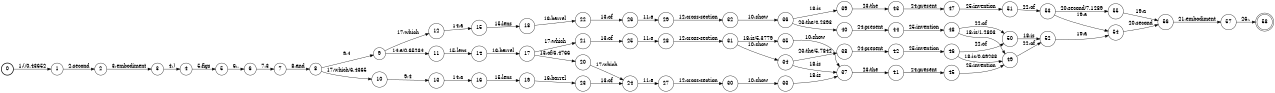 digraph FST {
rankdir = LR;
size = "8.5,11";
label = "";
center = 1;
orientation = Portrait;
ranksep = "0.4";
nodesep = "0.25";
0 [label = "0", shape = circle, style = bold, fontsize = 14]
	0 -> 1 [label = "1:(/0.43652", fontsize = 14];
1 [label = "1", shape = circle, style = solid, fontsize = 14]
	1 -> 2 [label = "2:second", fontsize = 14];
2 [label = "2", shape = circle, style = solid, fontsize = 14]
	2 -> 3 [label = "3:embodiment", fontsize = 14];
3 [label = "3", shape = circle, style = solid, fontsize = 14]
	3 -> 4 [label = "4:)", fontsize = 14];
4 [label = "4", shape = circle, style = solid, fontsize = 14]
	4 -> 5 [label = "5:figs", fontsize = 14];
5 [label = "5", shape = circle, style = solid, fontsize = 14]
	5 -> 6 [label = "6:.", fontsize = 14];
6 [label = "6", shape = circle, style = solid, fontsize = 14]
	6 -> 7 [label = "7:3", fontsize = 14];
7 [label = "7", shape = circle, style = solid, fontsize = 14]
	7 -> 8 [label = "8:and", fontsize = 14];
8 [label = "8", shape = circle, style = solid, fontsize = 14]
	8 -> 9 [label = "9:4", fontsize = 14];
	8 -> 10 [label = "17:which/6.4365", fontsize = 14];
9 [label = "9", shape = circle, style = solid, fontsize = 14]
	9 -> 11 [label = "14:a/0.65234", fontsize = 14];
	9 -> 12 [label = "17:which", fontsize = 14];
10 [label = "10", shape = circle, style = solid, fontsize = 14]
	10 -> 13 [label = "9:4", fontsize = 14];
11 [label = "11", shape = circle, style = solid, fontsize = 14]
	11 -> 14 [label = "15:lens", fontsize = 14];
12 [label = "12", shape = circle, style = solid, fontsize = 14]
	12 -> 15 [label = "14:a", fontsize = 14];
13 [label = "13", shape = circle, style = solid, fontsize = 14]
	13 -> 16 [label = "14:a", fontsize = 14];
14 [label = "14", shape = circle, style = solid, fontsize = 14]
	14 -> 17 [label = "16:barrel", fontsize = 14];
15 [label = "15", shape = circle, style = solid, fontsize = 14]
	15 -> 18 [label = "15:lens", fontsize = 14];
16 [label = "16", shape = circle, style = solid, fontsize = 14]
	16 -> 19 [label = "15:lens", fontsize = 14];
17 [label = "17", shape = circle, style = solid, fontsize = 14]
	17 -> 20 [label = "13:of/6.4766", fontsize = 14];
	17 -> 21 [label = "17:which", fontsize = 14];
18 [label = "18", shape = circle, style = solid, fontsize = 14]
	18 -> 22 [label = "16:barrel", fontsize = 14];
19 [label = "19", shape = circle, style = solid, fontsize = 14]
	19 -> 23 [label = "16:barrel", fontsize = 14];
20 [label = "20", shape = circle, style = solid, fontsize = 14]
	20 -> 24 [label = "17:which", fontsize = 14];
21 [label = "21", shape = circle, style = solid, fontsize = 14]
	21 -> 25 [label = "13:of", fontsize = 14];
22 [label = "22", shape = circle, style = solid, fontsize = 14]
	22 -> 26 [label = "13:of", fontsize = 14];
23 [label = "23", shape = circle, style = solid, fontsize = 14]
	23 -> 24 [label = "13:of", fontsize = 14];
24 [label = "24", shape = circle, style = solid, fontsize = 14]
	24 -> 27 [label = "11:a", fontsize = 14];
25 [label = "25", shape = circle, style = solid, fontsize = 14]
	25 -> 28 [label = "11:a", fontsize = 14];
26 [label = "26", shape = circle, style = solid, fontsize = 14]
	26 -> 29 [label = "11:a", fontsize = 14];
27 [label = "27", shape = circle, style = solid, fontsize = 14]
	27 -> 30 [label = "12:cross-section", fontsize = 14];
28 [label = "28", shape = circle, style = solid, fontsize = 14]
	28 -> 31 [label = "12:cross-section", fontsize = 14];
29 [label = "29", shape = circle, style = solid, fontsize = 14]
	29 -> 32 [label = "12:cross-section", fontsize = 14];
30 [label = "30", shape = circle, style = solid, fontsize = 14]
	30 -> 33 [label = "10:show", fontsize = 14];
31 [label = "31", shape = circle, style = solid, fontsize = 14]
	31 -> 34 [label = "10:show", fontsize = 14];
	31 -> 35 [label = "18:is/5.3779", fontsize = 14];
32 [label = "32", shape = circle, style = solid, fontsize = 14]
	32 -> 36 [label = "10:show", fontsize = 14];
33 [label = "33", shape = circle, style = solid, fontsize = 14]
	33 -> 37 [label = "18:is", fontsize = 14];
34 [label = "34", shape = circle, style = solid, fontsize = 14]
	34 -> 37 [label = "18:is", fontsize = 14];
	34 -> 38 [label = "23:the/5.7842", fontsize = 14];
35 [label = "35", shape = circle, style = solid, fontsize = 14]
	35 -> 37 [label = "10:show", fontsize = 14];
36 [label = "36", shape = circle, style = solid, fontsize = 14]
	36 -> 39 [label = "18:is", fontsize = 14];
	36 -> 40 [label = "23:the/4.2393", fontsize = 14];
37 [label = "37", shape = circle, style = solid, fontsize = 14]
	37 -> 41 [label = "23:the", fontsize = 14];
38 [label = "38", shape = circle, style = solid, fontsize = 14]
	38 -> 42 [label = "24:present", fontsize = 14];
39 [label = "39", shape = circle, style = solid, fontsize = 14]
	39 -> 43 [label = "23:the", fontsize = 14];
40 [label = "40", shape = circle, style = solid, fontsize = 14]
	40 -> 44 [label = "24:present", fontsize = 14];
41 [label = "41", shape = circle, style = solid, fontsize = 14]
	41 -> 45 [label = "24:present", fontsize = 14];
42 [label = "42", shape = circle, style = solid, fontsize = 14]
	42 -> 46 [label = "25:invention", fontsize = 14];
43 [label = "43", shape = circle, style = solid, fontsize = 14]
	43 -> 47 [label = "24:present", fontsize = 14];
44 [label = "44", shape = circle, style = solid, fontsize = 14]
	44 -> 48 [label = "25:invention", fontsize = 14];
45 [label = "45", shape = circle, style = solid, fontsize = 14]
	45 -> 49 [label = "25:invention", fontsize = 14];
46 [label = "46", shape = circle, style = solid, fontsize = 14]
	46 -> 50 [label = "22:of", fontsize = 14];
	46 -> 49 [label = "18:is/0.69238", fontsize = 14];
47 [label = "47", shape = circle, style = solid, fontsize = 14]
	47 -> 51 [label = "25:invention", fontsize = 14];
48 [label = "48", shape = circle, style = solid, fontsize = 14]
	48 -> 50 [label = "22:of", fontsize = 14];
	48 -> 49 [label = "18:is/1.2803", fontsize = 14];
49 [label = "49", shape = circle, style = solid, fontsize = 14]
	49 -> 52 [label = "22:of", fontsize = 14];
50 [label = "50", shape = circle, style = solid, fontsize = 14]
	50 -> 52 [label = "18:is", fontsize = 14];
51 [label = "51", shape = circle, style = solid, fontsize = 14]
	51 -> 53 [label = "22:of", fontsize = 14];
52 [label = "52", shape = circle, style = solid, fontsize = 14]
	52 -> 54 [label = "19:a", fontsize = 14];
53 [label = "53", shape = circle, style = solid, fontsize = 14]
	53 -> 55 [label = "20:second/7.1289", fontsize = 14];
	53 -> 54 [label = "19:a", fontsize = 14];
54 [label = "54", shape = circle, style = solid, fontsize = 14]
	54 -> 56 [label = "20:second", fontsize = 14];
55 [label = "55", shape = circle, style = solid, fontsize = 14]
	55 -> 56 [label = "19:a", fontsize = 14];
56 [label = "56", shape = circle, style = solid, fontsize = 14]
	56 -> 57 [label = "21:embodiment", fontsize = 14];
57 [label = "57", shape = circle, style = solid, fontsize = 14]
	57 -> 58 [label = "26:.", fontsize = 14];
58 [label = "58", shape = doublecircle, style = solid, fontsize = 14]
}
